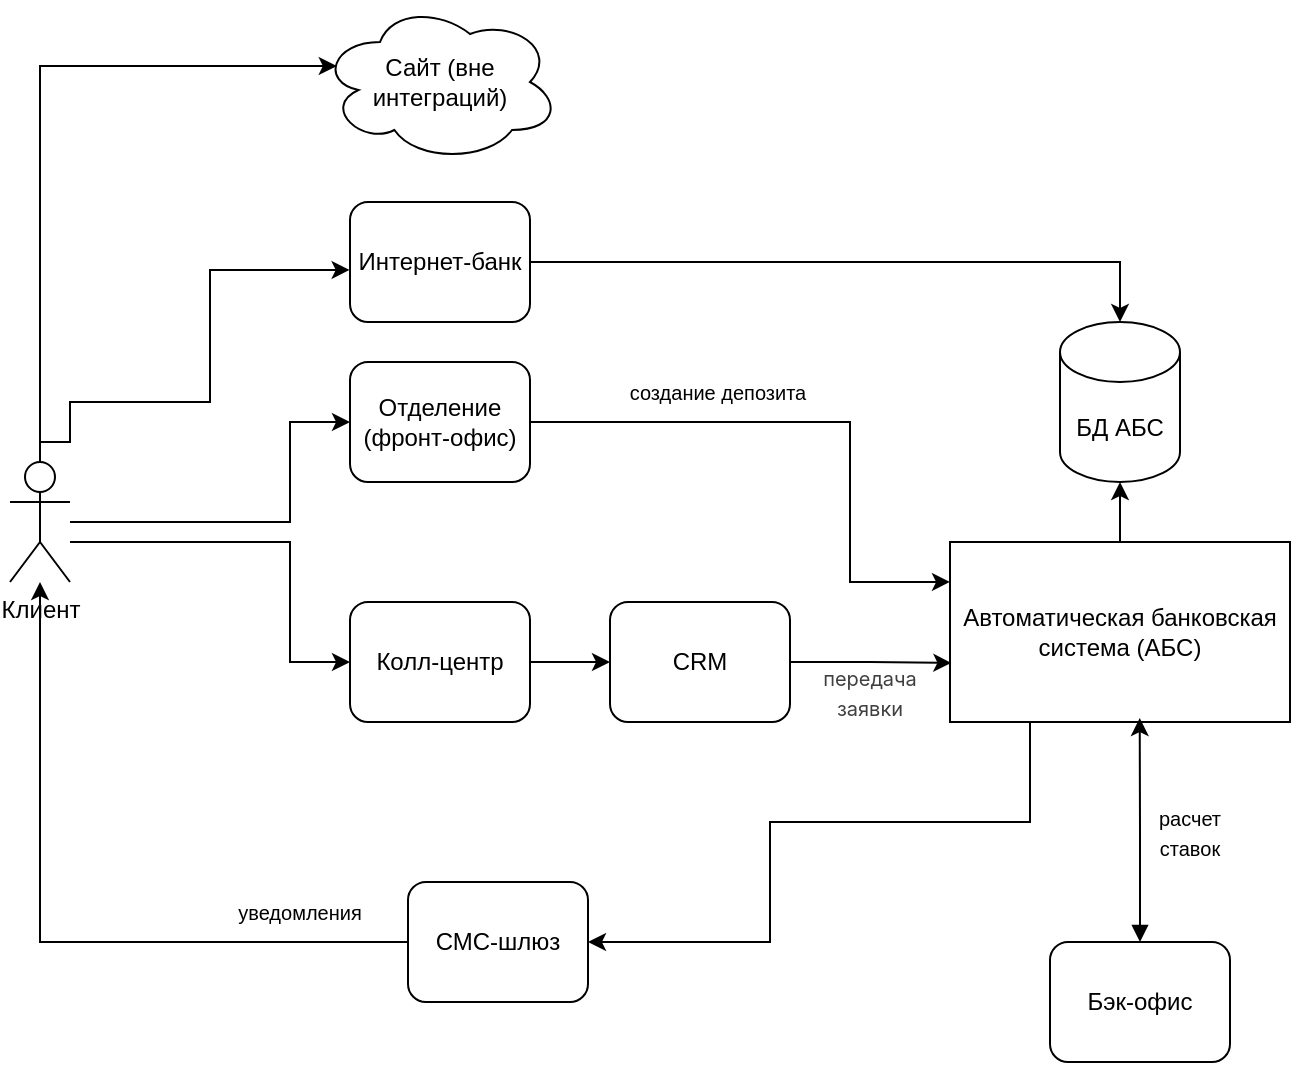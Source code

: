 <mxfile version="26.2.3">
  <diagram name="Страница — 1" id="Ls_ZHwPBuYlXQGbA9NZw">
    <mxGraphModel dx="889" dy="1639" grid="1" gridSize="10" guides="1" tooltips="1" connect="1" arrows="1" fold="1" page="1" pageScale="1" pageWidth="827" pageHeight="1169" math="0" shadow="0">
      <root>
        <mxCell id="0" />
        <mxCell id="1" parent="0" />
        <mxCell id="Zmg1EnVHZOjhAk8_jbp6-8" style="edgeStyle=orthogonalEdgeStyle;rounded=0;orthogonalLoop=1;jettySize=auto;html=1;entryX=0;entryY=0.5;entryDx=0;entryDy=0;" edge="1" parent="1" source="Zmg1EnVHZOjhAk8_jbp6-1" target="Zmg1EnVHZOjhAk8_jbp6-6">
          <mxGeometry relative="1" as="geometry">
            <Array as="points">
              <mxPoint x="200" y="190" />
              <mxPoint x="200" y="140" />
            </Array>
          </mxGeometry>
        </mxCell>
        <mxCell id="Zmg1EnVHZOjhAk8_jbp6-1" value="Клиент" style="shape=umlActor;verticalLabelPosition=bottom;verticalAlign=top;html=1;outlineConnect=0;" vertex="1" parent="1">
          <mxGeometry x="60" y="160" width="30" height="60" as="geometry" />
        </mxCell>
        <mxCell id="Zmg1EnVHZOjhAk8_jbp6-6" value="Отделение (фронт-офис)" style="rounded=1;whiteSpace=wrap;html=1;" vertex="1" parent="1">
          <mxGeometry x="230" y="110" width="90" height="60" as="geometry" />
        </mxCell>
        <mxCell id="Zmg1EnVHZOjhAk8_jbp6-22" style="edgeStyle=orthogonalEdgeStyle;rounded=0;orthogonalLoop=1;jettySize=auto;html=1;entryX=1;entryY=0.5;entryDx=0;entryDy=0;" edge="1" parent="1" source="Zmg1EnVHZOjhAk8_jbp6-7" target="Zmg1EnVHZOjhAk8_jbp6-21">
          <mxGeometry relative="1" as="geometry">
            <Array as="points">
              <mxPoint x="570" y="340" />
              <mxPoint x="440" y="340" />
              <mxPoint x="440" y="400" />
            </Array>
          </mxGeometry>
        </mxCell>
        <mxCell id="Zmg1EnVHZOjhAk8_jbp6-7" value="Автоматическая банковская система (АБС)" style="rounded=0;whiteSpace=wrap;html=1;" vertex="1" parent="1">
          <mxGeometry x="530" y="200" width="170" height="90" as="geometry" />
        </mxCell>
        <mxCell id="Zmg1EnVHZOjhAk8_jbp6-13" style="edgeStyle=orthogonalEdgeStyle;rounded=0;orthogonalLoop=1;jettySize=auto;html=1;entryX=0;entryY=0.5;entryDx=0;entryDy=0;" edge="1" parent="1" source="Zmg1EnVHZOjhAk8_jbp6-10" target="Zmg1EnVHZOjhAk8_jbp6-12">
          <mxGeometry relative="1" as="geometry" />
        </mxCell>
        <mxCell id="Zmg1EnVHZOjhAk8_jbp6-10" value="Колл-центр" style="rounded=1;whiteSpace=wrap;html=1;" vertex="1" parent="1">
          <mxGeometry x="230" y="230" width="90" height="60" as="geometry" />
        </mxCell>
        <mxCell id="Zmg1EnVHZOjhAk8_jbp6-11" style="edgeStyle=orthogonalEdgeStyle;rounded=0;orthogonalLoop=1;jettySize=auto;html=1;entryX=0;entryY=0.5;entryDx=0;entryDy=0;" edge="1" parent="1" source="Zmg1EnVHZOjhAk8_jbp6-1" target="Zmg1EnVHZOjhAk8_jbp6-10">
          <mxGeometry relative="1" as="geometry">
            <Array as="points">
              <mxPoint x="200" y="200" />
              <mxPoint x="200" y="260" />
            </Array>
          </mxGeometry>
        </mxCell>
        <mxCell id="Zmg1EnVHZOjhAk8_jbp6-12" value="CRM" style="rounded=1;whiteSpace=wrap;html=1;" vertex="1" parent="1">
          <mxGeometry x="360" y="230" width="90" height="60" as="geometry" />
        </mxCell>
        <mxCell id="Zmg1EnVHZOjhAk8_jbp6-14" style="edgeStyle=orthogonalEdgeStyle;rounded=0;orthogonalLoop=1;jettySize=auto;html=1;entryX=0.004;entryY=0.672;entryDx=0;entryDy=0;entryPerimeter=0;" edge="1" parent="1" source="Zmg1EnVHZOjhAk8_jbp6-12" target="Zmg1EnVHZOjhAk8_jbp6-7">
          <mxGeometry relative="1" as="geometry" />
        </mxCell>
        <mxCell id="Zmg1EnVHZOjhAk8_jbp6-15" style="edgeStyle=orthogonalEdgeStyle;rounded=0;orthogonalLoop=1;jettySize=auto;html=1;entryX=0;entryY=0.222;entryDx=0;entryDy=0;entryPerimeter=0;" edge="1" parent="1" source="Zmg1EnVHZOjhAk8_jbp6-6" target="Zmg1EnVHZOjhAk8_jbp6-7">
          <mxGeometry relative="1" as="geometry">
            <Array as="points">
              <mxPoint x="480" y="140" />
              <mxPoint x="480" y="220" />
            </Array>
          </mxGeometry>
        </mxCell>
        <mxCell id="Zmg1EnVHZOjhAk8_jbp6-16" value="&lt;font style=&quot;font-size: 10px;&quot;&gt;создание депозита&lt;/font&gt;" style="text;html=1;align=center;verticalAlign=middle;whiteSpace=wrap;rounded=0;" vertex="1" parent="1">
          <mxGeometry x="349" y="110" width="130" height="30" as="geometry" />
        </mxCell>
        <mxCell id="Zmg1EnVHZOjhAk8_jbp6-17" value="&lt;br&gt;&lt;span style=&quot;color: rgb(64, 64, 64); font-family: DeepSeek-CJK-patch, Inter, system-ui, -apple-system, BlinkMacSystemFont, &amp;quot;Segoe UI&amp;quot;, Roboto, &amp;quot;Noto Sans&amp;quot;, Ubuntu, Cantarell, &amp;quot;Helvetica Neue&amp;quot;, Oxygen, &amp;quot;Open Sans&amp;quot;, sans-serif; font-style: normal; font-variant-ligatures: normal; font-variant-caps: normal; font-weight: 400; letter-spacing: normal; orphans: 2; text-align: left; text-indent: 0px; text-transform: none; widows: 2; word-spacing: 0px; -webkit-text-stroke-width: 0px; white-space: normal; text-decoration-thickness: initial; text-decoration-style: initial; text-decoration-color: initial; float: none; display: inline !important;&quot;&gt;&lt;font style=&quot;font-size: 10px;&quot;&gt;передача заявки&lt;/font&gt;&lt;/span&gt;&lt;div&gt;&lt;br/&gt;&lt;/div&gt;" style="text;html=1;align=center;verticalAlign=middle;whiteSpace=wrap;rounded=0;" vertex="1" parent="1">
          <mxGeometry x="460" y="260" width="60" height="30" as="geometry" />
        </mxCell>
        <mxCell id="Zmg1EnVHZOjhAk8_jbp6-18" value="Бэк-офис" style="rounded=1;whiteSpace=wrap;html=1;" vertex="1" parent="1">
          <mxGeometry x="580" y="400" width="90" height="60" as="geometry" />
        </mxCell>
        <mxCell id="Zmg1EnVHZOjhAk8_jbp6-19" style="edgeStyle=orthogonalEdgeStyle;rounded=0;orthogonalLoop=1;jettySize=auto;html=1;entryX=0.558;entryY=0.978;entryDx=0;entryDy=0;entryPerimeter=0;startArrow=block;startFill=1;" edge="1" parent="1" source="Zmg1EnVHZOjhAk8_jbp6-18" target="Zmg1EnVHZOjhAk8_jbp6-7">
          <mxGeometry relative="1" as="geometry" />
        </mxCell>
        <mxCell id="Zmg1EnVHZOjhAk8_jbp6-20" value="&lt;div&gt;&lt;font style=&quot;font-size: 10px;&quot;&gt;расчет ставок&lt;/font&gt;&lt;/div&gt;" style="text;html=1;align=center;verticalAlign=middle;whiteSpace=wrap;rounded=0;" vertex="1" parent="1">
          <mxGeometry x="620" y="330" width="60" height="30" as="geometry" />
        </mxCell>
        <mxCell id="Zmg1EnVHZOjhAk8_jbp6-23" style="edgeStyle=orthogonalEdgeStyle;rounded=0;orthogonalLoop=1;jettySize=auto;html=1;" edge="1" parent="1" source="Zmg1EnVHZOjhAk8_jbp6-21" target="Zmg1EnVHZOjhAk8_jbp6-1">
          <mxGeometry relative="1" as="geometry">
            <mxPoint x="150" y="250" as="targetPoint" />
            <Array as="points">
              <mxPoint x="75" y="400" />
            </Array>
          </mxGeometry>
        </mxCell>
        <mxCell id="Zmg1EnVHZOjhAk8_jbp6-21" value="СМС-шлюз" style="rounded=1;whiteSpace=wrap;html=1;" vertex="1" parent="1">
          <mxGeometry x="259" y="370" width="90" height="60" as="geometry" />
        </mxCell>
        <mxCell id="Zmg1EnVHZOjhAk8_jbp6-24" value="&lt;font style=&quot;font-size: 10px;&quot;&gt;уведомления&lt;/font&gt;" style="text;html=1;align=center;verticalAlign=middle;whiteSpace=wrap;rounded=0;" vertex="1" parent="1">
          <mxGeometry x="170" y="370" width="70" height="30" as="geometry" />
        </mxCell>
        <mxCell id="Zmg1EnVHZOjhAk8_jbp6-26" value="Сайт (вне интеграций)" style="ellipse;shape=cloud;whiteSpace=wrap;html=1;" vertex="1" parent="1">
          <mxGeometry x="215" y="-70" width="120" height="80" as="geometry" />
        </mxCell>
        <mxCell id="Zmg1EnVHZOjhAk8_jbp6-27" style="edgeStyle=orthogonalEdgeStyle;rounded=0;orthogonalLoop=1;jettySize=auto;html=1;entryX=0.07;entryY=0.4;entryDx=0;entryDy=0;entryPerimeter=0;" edge="1" parent="1" source="Zmg1EnVHZOjhAk8_jbp6-1" target="Zmg1EnVHZOjhAk8_jbp6-26">
          <mxGeometry relative="1" as="geometry">
            <Array as="points">
              <mxPoint x="75" y="-38" />
            </Array>
          </mxGeometry>
        </mxCell>
        <mxCell id="Zmg1EnVHZOjhAk8_jbp6-28" value="Интернет-банк" style="rounded=1;whiteSpace=wrap;html=1;" vertex="1" parent="1">
          <mxGeometry x="230" y="30" width="90" height="60" as="geometry" />
        </mxCell>
        <mxCell id="Zmg1EnVHZOjhAk8_jbp6-29" value="БД АБС" style="shape=cylinder3;whiteSpace=wrap;html=1;boundedLbl=1;backgroundOutline=1;size=15;" vertex="1" parent="1">
          <mxGeometry x="585" y="90" width="60" height="80" as="geometry" />
        </mxCell>
        <mxCell id="Zmg1EnVHZOjhAk8_jbp6-31" style="edgeStyle=orthogonalEdgeStyle;rounded=0;orthogonalLoop=1;jettySize=auto;html=1;entryX=0.5;entryY=1;entryDx=0;entryDy=0;entryPerimeter=0;" edge="1" parent="1" source="Zmg1EnVHZOjhAk8_jbp6-7" target="Zmg1EnVHZOjhAk8_jbp6-29">
          <mxGeometry relative="1" as="geometry" />
        </mxCell>
        <mxCell id="Zmg1EnVHZOjhAk8_jbp6-32" style="edgeStyle=orthogonalEdgeStyle;rounded=0;orthogonalLoop=1;jettySize=auto;html=1;entryX=0.5;entryY=0;entryDx=0;entryDy=0;entryPerimeter=0;" edge="1" parent="1" source="Zmg1EnVHZOjhAk8_jbp6-28" target="Zmg1EnVHZOjhAk8_jbp6-29">
          <mxGeometry relative="1" as="geometry" />
        </mxCell>
        <mxCell id="Zmg1EnVHZOjhAk8_jbp6-33" style="edgeStyle=orthogonalEdgeStyle;rounded=0;orthogonalLoop=1;jettySize=auto;html=1;entryX=-0.002;entryY=0.566;entryDx=0;entryDy=0;entryPerimeter=0;exitX=0.5;exitY=0;exitDx=0;exitDy=0;exitPerimeter=0;" edge="1" parent="1" source="Zmg1EnVHZOjhAk8_jbp6-1" target="Zmg1EnVHZOjhAk8_jbp6-28">
          <mxGeometry relative="1" as="geometry">
            <mxPoint x="90" y="190" as="sourcePoint" />
            <Array as="points">
              <mxPoint x="75" y="150" />
              <mxPoint x="90" y="150" />
              <mxPoint x="90" y="130" />
              <mxPoint x="160" y="130" />
              <mxPoint x="160" y="64" />
            </Array>
          </mxGeometry>
        </mxCell>
      </root>
    </mxGraphModel>
  </diagram>
</mxfile>
